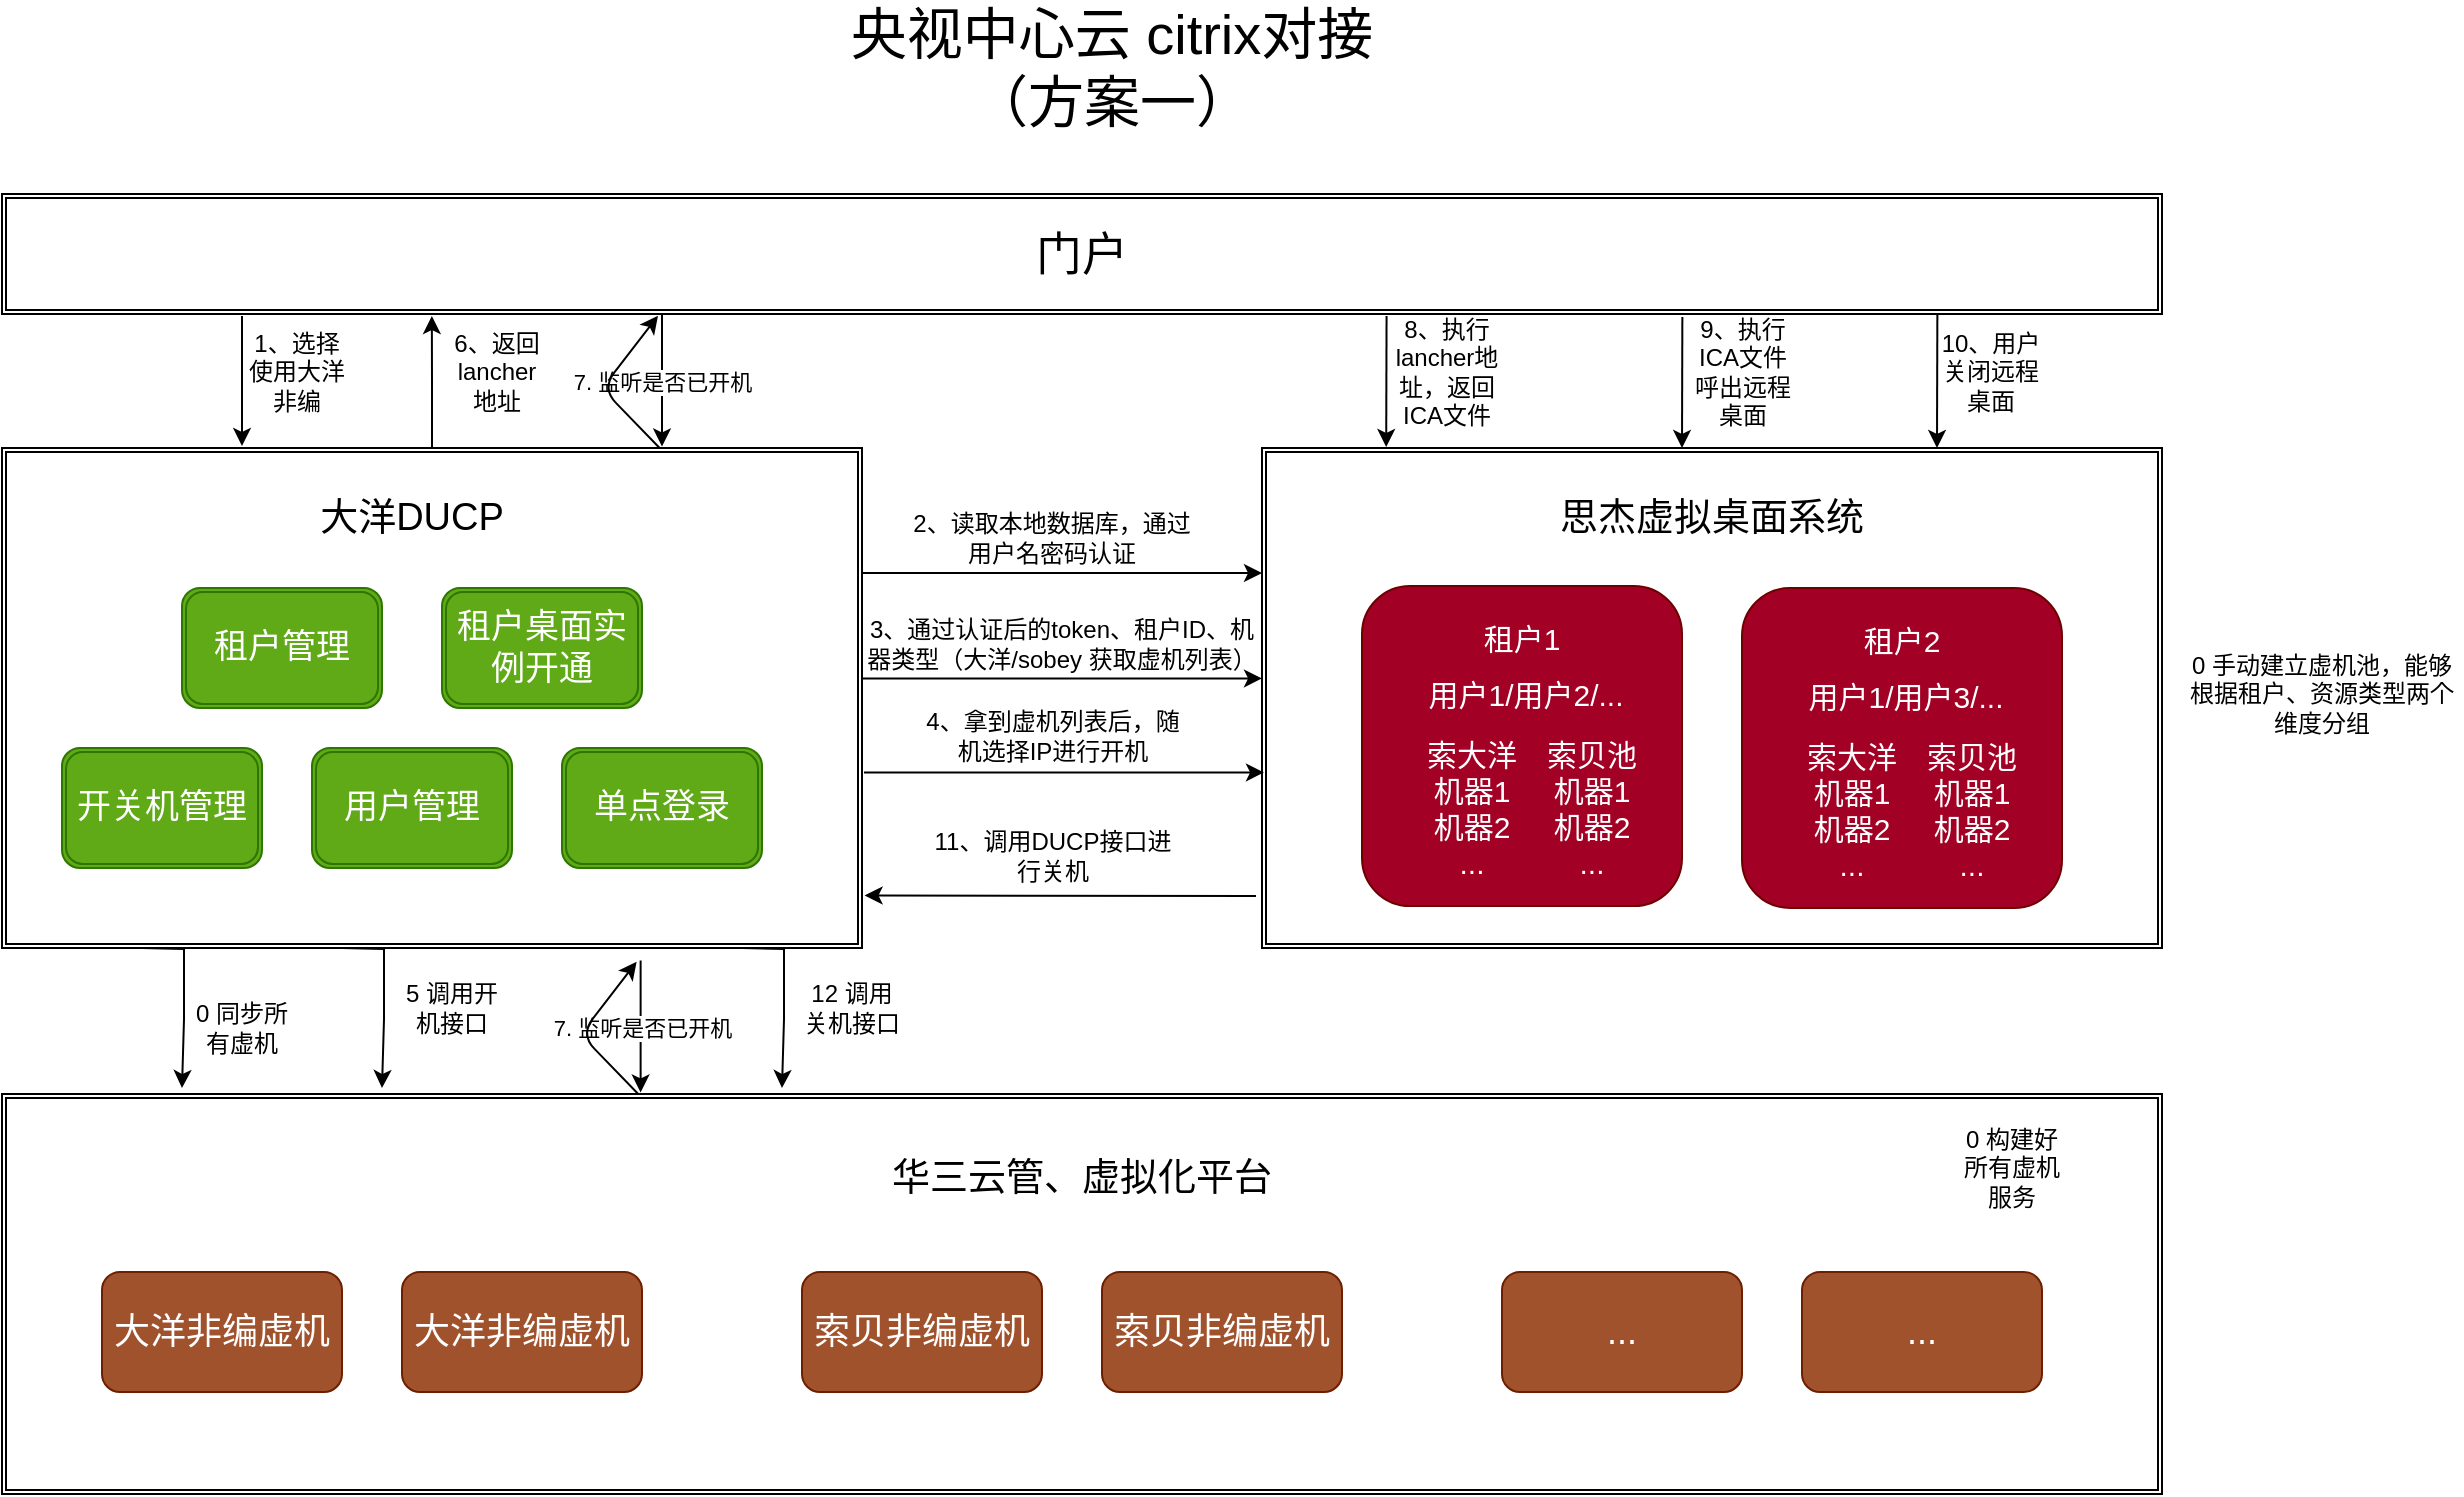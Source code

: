 <mxfile version="14.6.11" type="github">
  <diagram id="6J0EkYuXrjzdtmdDQVmy" name="Page-1">
    <mxGraphModel dx="2249" dy="762" grid="1" gridSize="10" guides="1" tooltips="1" connect="1" arrows="1" fold="1" page="1" pageScale="1" pageWidth="827" pageHeight="1169" math="0" shadow="0">
      <root>
        <mxCell id="0" />
        <mxCell id="1" parent="0" />
        <mxCell id="Baso2W5MAS26ojohNf6Q-1" value="" style="shape=ext;double=1;rounded=0;whiteSpace=wrap;html=1;" parent="1" vertex="1">
          <mxGeometry x="-140" y="683" width="1080" height="200" as="geometry" />
        </mxCell>
        <mxCell id="Baso2W5MAS26ojohNf6Q-4" value="&lt;font style=&quot;font-size: 28px&quot;&gt;央视中心云 citrix对接（方案一）&lt;/font&gt;" style="text;html=1;strokeColor=none;fillColor=none;align=center;verticalAlign=middle;whiteSpace=wrap;rounded=0;" parent="1" vertex="1">
          <mxGeometry x="275" y="140" width="280" height="60" as="geometry" />
        </mxCell>
        <mxCell id="e49Tt7tjA8vdqBDuk1N6-19" style="edgeStyle=orthogonalEdgeStyle;rounded=0;orthogonalLoop=1;jettySize=auto;html=1;exitX=1;exitY=0.25;exitDx=0;exitDy=0;entryX=0;entryY=0.25;entryDx=0;entryDy=0;" edge="1" parent="1" source="e49Tt7tjA8vdqBDuk1N6-2" target="e49Tt7tjA8vdqBDuk1N6-3">
          <mxGeometry relative="1" as="geometry" />
        </mxCell>
        <mxCell id="e49Tt7tjA8vdqBDuk1N6-28" style="edgeStyle=orthogonalEdgeStyle;rounded=0;orthogonalLoop=1;jettySize=auto;html=1;exitX=0.25;exitY=1;exitDx=0;exitDy=0;" edge="1" parent="1">
          <mxGeometry relative="1" as="geometry">
            <mxPoint x="30" y="610" as="sourcePoint" />
            <mxPoint x="50" y="680" as="targetPoint" />
          </mxGeometry>
        </mxCell>
        <mxCell id="e49Tt7tjA8vdqBDuk1N6-56" style="edgeStyle=orthogonalEdgeStyle;rounded=0;orthogonalLoop=1;jettySize=auto;html=1;exitX=0.5;exitY=0;exitDx=0;exitDy=0;entryX=0.199;entryY=1.017;entryDx=0;entryDy=0;entryPerimeter=0;" edge="1" parent="1" source="e49Tt7tjA8vdqBDuk1N6-2" target="e49Tt7tjA8vdqBDuk1N6-4">
          <mxGeometry relative="1" as="geometry" />
        </mxCell>
        <mxCell id="e49Tt7tjA8vdqBDuk1N6-2" value="" style="shape=ext;double=1;rounded=0;whiteSpace=wrap;html=1;" vertex="1" parent="1">
          <mxGeometry x="-140" y="360" width="430" height="250" as="geometry" />
        </mxCell>
        <mxCell id="e49Tt7tjA8vdqBDuk1N6-3" value="" style="shape=ext;double=1;rounded=0;whiteSpace=wrap;html=1;" vertex="1" parent="1">
          <mxGeometry x="490" y="360" width="450" height="250" as="geometry" />
        </mxCell>
        <mxCell id="e49Tt7tjA8vdqBDuk1N6-4" value="&lt;font style=&quot;font-size: 23px&quot;&gt;门&lt;span style=&quot;color: rgba(0 , 0 , 0 , 0) ; font-family: monospace ; font-size: 0px&quot;&gt;%3CmxGraphModel%3E%3Croot%3E%3CmxCell%20id%3D%220%22%2F%3E%3CmxCell%20id%3D%221%22%20parent%3D%220%22%2F%3E%3CmxCell%20id%3D%222%22%20value%3D%22%22%20style%3D%22shape%3Dext%3Bdouble%3D1%3Brounded%3D0%3BwhiteSpace%3Dwrap%3Bhtml%3D1%3B%22%20vertex%3D%221%22%20parent%3D%221%22%3E%3CmxGeometry%20x%3D%22-260%22%20y%3D%22350%22%20width%3D%22360%22%20height%3D%22310%22%20as%3D%22geometry%22%2F%3E%3C%2FmxCell%3E%3C%2Froot%3E%3C%2FmxGraphModel%3E&lt;/span&gt;户&lt;/font&gt;" style="shape=ext;double=1;rounded=0;whiteSpace=wrap;html=1;" vertex="1" parent="1">
          <mxGeometry x="-140" y="233" width="1080" height="60" as="geometry" />
        </mxCell>
        <mxCell id="e49Tt7tjA8vdqBDuk1N6-7" value="&lt;font style=&quot;font-size: 19px&quot;&gt;华三云管、虚拟化平台&lt;/font&gt;" style="text;html=1;strokeColor=none;fillColor=none;align=center;verticalAlign=middle;whiteSpace=wrap;rounded=0;" vertex="1" parent="1">
          <mxGeometry x="265" y="710" width="270" height="30" as="geometry" />
        </mxCell>
        <mxCell id="e49Tt7tjA8vdqBDuk1N6-8" value="&lt;span style=&quot;font-size: 19px&quot;&gt;大洋DUCP&lt;/span&gt;" style="text;html=1;strokeColor=none;fillColor=none;align=center;verticalAlign=middle;whiteSpace=wrap;rounded=0;" vertex="1" parent="1">
          <mxGeometry x="-70" y="380" width="270" height="30" as="geometry" />
        </mxCell>
        <mxCell id="e49Tt7tjA8vdqBDuk1N6-9" value="&lt;span style=&quot;font-size: 19px&quot;&gt;思杰虚拟桌面系统&lt;/span&gt;" style="text;html=1;strokeColor=none;fillColor=none;align=center;verticalAlign=middle;whiteSpace=wrap;rounded=0;" vertex="1" parent="1">
          <mxGeometry x="580" y="380" width="270" height="30" as="geometry" />
        </mxCell>
        <mxCell id="e49Tt7tjA8vdqBDuk1N6-12" value="&lt;font style=&quot;font-size: 18px&quot;&gt;大洋非编虚机&lt;/font&gt;" style="rounded=1;whiteSpace=wrap;html=1;fillColor=#a0522d;strokeColor=#6D1F00;fontColor=#ffffff;" vertex="1" parent="1">
          <mxGeometry x="-90" y="772" width="120" height="60" as="geometry" />
        </mxCell>
        <mxCell id="e49Tt7tjA8vdqBDuk1N6-14" value="&lt;font style=&quot;font-size: 18px&quot;&gt;大洋非编虚机&lt;/font&gt;" style="rounded=1;whiteSpace=wrap;html=1;fillColor=#a0522d;strokeColor=#6D1F00;fontColor=#ffffff;" vertex="1" parent="1">
          <mxGeometry x="60" y="772" width="120" height="60" as="geometry" />
        </mxCell>
        <mxCell id="e49Tt7tjA8vdqBDuk1N6-15" value="&lt;font style=&quot;font-size: 18px&quot;&gt;索贝非编虚机&lt;/font&gt;" style="rounded=1;whiteSpace=wrap;html=1;fillColor=#a0522d;strokeColor=#6D1F00;fontColor=#ffffff;" vertex="1" parent="1">
          <mxGeometry x="260" y="772" width="120" height="60" as="geometry" />
        </mxCell>
        <mxCell id="e49Tt7tjA8vdqBDuk1N6-16" value="&lt;font style=&quot;font-size: 18px&quot;&gt;索贝非编虚机&lt;/font&gt;" style="rounded=1;whiteSpace=wrap;html=1;fillColor=#a0522d;strokeColor=#6D1F00;fontColor=#ffffff;" vertex="1" parent="1">
          <mxGeometry x="410" y="772" width="120" height="60" as="geometry" />
        </mxCell>
        <mxCell id="e49Tt7tjA8vdqBDuk1N6-17" value="&lt;font style=&quot;font-size: 18px&quot;&gt;...&lt;/font&gt;" style="rounded=1;whiteSpace=wrap;html=1;fillColor=#a0522d;strokeColor=#6D1F00;fontColor=#ffffff;" vertex="1" parent="1">
          <mxGeometry x="610" y="772" width="120" height="60" as="geometry" />
        </mxCell>
        <mxCell id="e49Tt7tjA8vdqBDuk1N6-18" value="&lt;font style=&quot;font-size: 18px&quot;&gt;...&lt;/font&gt;" style="rounded=1;whiteSpace=wrap;html=1;fillColor=#a0522d;strokeColor=#6D1F00;fontColor=#ffffff;" vertex="1" parent="1">
          <mxGeometry x="760" y="772" width="120" height="60" as="geometry" />
        </mxCell>
        <mxCell id="e49Tt7tjA8vdqBDuk1N6-21" value="&lt;font style=&quot;font-size: 17px&quot;&gt;租户管理&lt;/font&gt;" style="shape=ext;double=1;rounded=1;whiteSpace=wrap;html=1;fillColor=#60a917;strokeColor=#2D7600;fontColor=#ffffff;" vertex="1" parent="1">
          <mxGeometry x="-50" y="430" width="100" height="60" as="geometry" />
        </mxCell>
        <mxCell id="e49Tt7tjA8vdqBDuk1N6-22" value="&lt;font style=&quot;font-size: 17px&quot;&gt;租户桌面实例开通&lt;/font&gt;" style="shape=ext;double=1;rounded=1;whiteSpace=wrap;html=1;fillColor=#60a917;strokeColor=#2D7600;fontColor=#ffffff;" vertex="1" parent="1">
          <mxGeometry x="80" y="430" width="100" height="60" as="geometry" />
        </mxCell>
        <mxCell id="e49Tt7tjA8vdqBDuk1N6-23" value="&lt;span style=&quot;font-size: 17px&quot;&gt;用户管理&lt;/span&gt;" style="shape=ext;double=1;rounded=1;whiteSpace=wrap;html=1;fillColor=#60a917;strokeColor=#2D7600;fontColor=#ffffff;" vertex="1" parent="1">
          <mxGeometry x="15" y="510" width="100" height="60" as="geometry" />
        </mxCell>
        <mxCell id="e49Tt7tjA8vdqBDuk1N6-24" value="&lt;span style=&quot;font-size: 17px&quot;&gt;开关机管理&lt;/span&gt;" style="shape=ext;double=1;rounded=1;whiteSpace=wrap;html=1;fillColor=#60a917;strokeColor=#2D7600;fontColor=#ffffff;" vertex="1" parent="1">
          <mxGeometry x="-110" y="510" width="100" height="60" as="geometry" />
        </mxCell>
        <mxCell id="e49Tt7tjA8vdqBDuk1N6-25" value="&lt;font style=&quot;font-size: 17px&quot;&gt;单点登录&lt;/font&gt;" style="shape=ext;double=1;rounded=1;whiteSpace=wrap;html=1;fillColor=#60a917;strokeColor=#2D7600;fontColor=#ffffff;" vertex="1" parent="1">
          <mxGeometry x="140" y="510" width="100" height="60" as="geometry" />
        </mxCell>
        <mxCell id="e49Tt7tjA8vdqBDuk1N6-26" value="" style="rounded=1;whiteSpace=wrap;html=1;fillColor=#a20025;strokeColor=#6F0000;fontColor=#ffffff;" vertex="1" parent="1">
          <mxGeometry x="540" y="429" width="160" height="160" as="geometry" />
        </mxCell>
        <mxCell id="e49Tt7tjA8vdqBDuk1N6-29" value="5 调用开机接口" style="text;html=1;strokeColor=none;fillColor=none;align=center;verticalAlign=middle;whiteSpace=wrap;rounded=0;" vertex="1" parent="1">
          <mxGeometry x="60" y="630" width="50" height="20" as="geometry" />
        </mxCell>
        <mxCell id="e49Tt7tjA8vdqBDuk1N6-30" value="&lt;font color=&quot;#ffffff&quot; style=&quot;font-size: 15px&quot;&gt;租户1&lt;/font&gt;" style="text;html=1;strokeColor=none;fillColor=none;align=center;verticalAlign=middle;whiteSpace=wrap;rounded=0;" vertex="1" parent="1">
          <mxGeometry x="550" y="445" width="140" height="20" as="geometry" />
        </mxCell>
        <mxCell id="e49Tt7tjA8vdqBDuk1N6-31" value="&lt;font color=&quot;#ffffff&quot; style=&quot;font-size: 15px&quot;&gt;用户1/用户2/...&lt;br&gt;&lt;/font&gt;" style="text;html=1;align=center;verticalAlign=middle;whiteSpace=wrap;rounded=0;strokeWidth=8;" vertex="1" parent="1">
          <mxGeometry x="554" y="465" width="136" height="35" as="geometry" />
        </mxCell>
        <mxCell id="e49Tt7tjA8vdqBDuk1N6-32" value="&lt;font color=&quot;#ffffff&quot; style=&quot;font-size: 15px&quot;&gt;索贝池&lt;br&gt;机器1&lt;br&gt;机器2&lt;br&gt;...&lt;br&gt;&lt;/font&gt;" style="text;html=1;align=center;verticalAlign=middle;whiteSpace=wrap;rounded=0;strokeWidth=8;" vertex="1" parent="1">
          <mxGeometry x="630" y="495" width="50" height="90" as="geometry" />
        </mxCell>
        <mxCell id="e49Tt7tjA8vdqBDuk1N6-33" value="&lt;font color=&quot;#ffffff&quot; style=&quot;font-size: 15px&quot;&gt;索大洋&lt;br&gt;机器1&lt;br&gt;机器2&lt;br&gt;...&lt;br&gt;&lt;/font&gt;" style="text;html=1;align=center;verticalAlign=middle;whiteSpace=wrap;rounded=0;strokeWidth=8;" vertex="1" parent="1">
          <mxGeometry x="570" y="495" width="50" height="90" as="geometry" />
        </mxCell>
        <mxCell id="e49Tt7tjA8vdqBDuk1N6-35" value="" style="rounded=1;whiteSpace=wrap;html=1;fillColor=#a20025;strokeColor=#6F0000;fontColor=#ffffff;" vertex="1" parent="1">
          <mxGeometry x="730" y="430" width="160" height="160" as="geometry" />
        </mxCell>
        <mxCell id="e49Tt7tjA8vdqBDuk1N6-36" value="&lt;font color=&quot;#ffffff&quot; style=&quot;font-size: 15px&quot;&gt;租户2&lt;/font&gt;" style="text;html=1;strokeColor=none;fillColor=none;align=center;verticalAlign=middle;whiteSpace=wrap;rounded=0;" vertex="1" parent="1">
          <mxGeometry x="740" y="446" width="140" height="20" as="geometry" />
        </mxCell>
        <mxCell id="e49Tt7tjA8vdqBDuk1N6-37" value="&lt;font color=&quot;#ffffff&quot; style=&quot;font-size: 15px&quot;&gt;用户1/用户3/...&lt;br&gt;&lt;/font&gt;" style="text;html=1;align=center;verticalAlign=middle;whiteSpace=wrap;rounded=0;strokeWidth=8;" vertex="1" parent="1">
          <mxGeometry x="744" y="466" width="136" height="35" as="geometry" />
        </mxCell>
        <mxCell id="e49Tt7tjA8vdqBDuk1N6-38" value="&lt;font color=&quot;#ffffff&quot; style=&quot;font-size: 15px&quot;&gt;索贝池&lt;br&gt;机器1&lt;br&gt;机器2&lt;br&gt;...&lt;br&gt;&lt;/font&gt;" style="text;html=1;align=center;verticalAlign=middle;whiteSpace=wrap;rounded=0;strokeWidth=8;" vertex="1" parent="1">
          <mxGeometry x="820" y="496" width="50" height="90" as="geometry" />
        </mxCell>
        <mxCell id="e49Tt7tjA8vdqBDuk1N6-39" value="&lt;font color=&quot;#ffffff&quot; style=&quot;font-size: 15px&quot;&gt;索大洋&lt;br&gt;机器1&lt;br&gt;机器2&lt;br&gt;...&lt;br&gt;&lt;/font&gt;" style="text;html=1;align=center;verticalAlign=middle;whiteSpace=wrap;rounded=0;strokeWidth=8;" vertex="1" parent="1">
          <mxGeometry x="760" y="496" width="50" height="90" as="geometry" />
        </mxCell>
        <mxCell id="e49Tt7tjA8vdqBDuk1N6-40" value="2、读取本地数据库，通过用户名密码认证" style="text;html=1;strokeColor=none;fillColor=none;align=center;verticalAlign=middle;whiteSpace=wrap;rounded=0;" vertex="1" parent="1">
          <mxGeometry x="310" y="395" width="150" height="20" as="geometry" />
        </mxCell>
        <mxCell id="e49Tt7tjA8vdqBDuk1N6-42" style="edgeStyle=orthogonalEdgeStyle;rounded=0;orthogonalLoop=1;jettySize=auto;html=1;exitX=1;exitY=0.25;exitDx=0;exitDy=0;entryX=0;entryY=0.25;entryDx=0;entryDy=0;" edge="1" parent="1">
          <mxGeometry relative="1" as="geometry">
            <mxPoint x="290" y="475.21" as="sourcePoint" />
            <mxPoint x="490" y="475.21" as="targetPoint" />
          </mxGeometry>
        </mxCell>
        <mxCell id="e49Tt7tjA8vdqBDuk1N6-43" value="3、通过认证后的token、租户ID、机器类型（大洋/sobey 获取虚机列表）" style="text;html=1;strokeColor=none;fillColor=none;align=center;verticalAlign=middle;whiteSpace=wrap;rounded=0;" vertex="1" parent="1">
          <mxGeometry x="290" y="445" width="200" height="25" as="geometry" />
        </mxCell>
        <mxCell id="e49Tt7tjA8vdqBDuk1N6-45" value="" style="endArrow=classic;html=1;" edge="1" parent="1">
          <mxGeometry width="50" height="50" relative="1" as="geometry">
            <mxPoint x="-20" y="294" as="sourcePoint" />
            <mxPoint x="-20" y="359" as="targetPoint" />
          </mxGeometry>
        </mxCell>
        <mxCell id="e49Tt7tjA8vdqBDuk1N6-47" value="1、选择使用大洋非编" style="text;html=1;strokeColor=none;fillColor=none;align=center;verticalAlign=middle;whiteSpace=wrap;rounded=0;" vertex="1" parent="1">
          <mxGeometry x="-20" y="293" width="55" height="57" as="geometry" />
        </mxCell>
        <mxCell id="e49Tt7tjA8vdqBDuk1N6-50" value="" style="endArrow=classic;html=1;" edge="1" parent="1">
          <mxGeometry relative="1" as="geometry">
            <mxPoint x="190" y="293.25" as="sourcePoint" />
            <mxPoint x="190" y="359.25" as="targetPoint" />
          </mxGeometry>
        </mxCell>
        <mxCell id="e49Tt7tjA8vdqBDuk1N6-51" value="7. 监听是否已开机" style="edgeLabel;resizable=0;html=1;align=center;verticalAlign=middle;" connectable="0" vertex="1" parent="e49Tt7tjA8vdqBDuk1N6-50">
          <mxGeometry relative="1" as="geometry" />
        </mxCell>
        <mxCell id="e49Tt7tjA8vdqBDuk1N6-52" value="" style="endArrow=classic;html=1;exitX=0.567;exitY=-0.001;exitDx=0;exitDy=0;exitPerimeter=0;entryX=0.225;entryY=1.011;entryDx=0;entryDy=0;entryPerimeter=0;" edge="1" parent="1">
          <mxGeometry width="50" height="50" relative="1" as="geometry">
            <mxPoint x="188.81" y="360.0" as="sourcePoint" />
            <mxPoint x="188" y="293.91" as="targetPoint" />
            <Array as="points">
              <mxPoint x="160" y="330.25" />
            </Array>
          </mxGeometry>
        </mxCell>
        <mxCell id="e49Tt7tjA8vdqBDuk1N6-53" style="edgeStyle=orthogonalEdgeStyle;rounded=0;orthogonalLoop=1;jettySize=auto;html=1;exitX=1;exitY=0.25;exitDx=0;exitDy=0;entryX=0;entryY=0.25;entryDx=0;entryDy=0;" edge="1" parent="1">
          <mxGeometry relative="1" as="geometry">
            <mxPoint x="291" y="522.21" as="sourcePoint" />
            <mxPoint x="491" y="522.21" as="targetPoint" />
          </mxGeometry>
        </mxCell>
        <mxCell id="e49Tt7tjA8vdqBDuk1N6-54" value="4、拿到虚机列表后，随机选择IP进行开机" style="text;html=1;strokeColor=none;fillColor=none;align=center;verticalAlign=middle;whiteSpace=wrap;rounded=0;" vertex="1" parent="1">
          <mxGeometry x="320.5" y="490" width="129" height="28" as="geometry" />
        </mxCell>
        <mxCell id="e49Tt7tjA8vdqBDuk1N6-57" value="6、返回lancher 地址" style="text;html=1;strokeColor=none;fillColor=none;align=center;verticalAlign=middle;whiteSpace=wrap;rounded=0;" vertex="1" parent="1">
          <mxGeometry x="80" y="293" width="55" height="57" as="geometry" />
        </mxCell>
        <mxCell id="e49Tt7tjA8vdqBDuk1N6-58" value="" style="endArrow=classic;html=1;" edge="1" parent="1">
          <mxGeometry relative="1" as="geometry">
            <mxPoint x="179.31" y="616.25" as="sourcePoint" />
            <mxPoint x="179.31" y="682.25" as="targetPoint" />
          </mxGeometry>
        </mxCell>
        <mxCell id="e49Tt7tjA8vdqBDuk1N6-59" value="7. 监听是否已开机" style="edgeLabel;resizable=0;html=1;align=center;verticalAlign=middle;" connectable="0" vertex="1" parent="e49Tt7tjA8vdqBDuk1N6-58">
          <mxGeometry relative="1" as="geometry" />
        </mxCell>
        <mxCell id="e49Tt7tjA8vdqBDuk1N6-60" value="" style="endArrow=classic;html=1;exitX=0.567;exitY=-0.001;exitDx=0;exitDy=0;exitPerimeter=0;entryX=0.225;entryY=1.011;entryDx=0;entryDy=0;entryPerimeter=0;" edge="1" parent="1">
          <mxGeometry width="50" height="50" relative="1" as="geometry">
            <mxPoint x="178.12" y="683.0" as="sourcePoint" />
            <mxPoint x="177.31" y="616.91" as="targetPoint" />
            <Array as="points">
              <mxPoint x="149.31" y="653.25" />
            </Array>
          </mxGeometry>
        </mxCell>
        <mxCell id="e49Tt7tjA8vdqBDuk1N6-62" value="" style="endArrow=classic;html=1;exitX=0.641;exitY=1.017;exitDx=0;exitDy=0;exitPerimeter=0;entryX=0.138;entryY=-0.002;entryDx=0;entryDy=0;entryPerimeter=0;" edge="1" parent="1" source="e49Tt7tjA8vdqBDuk1N6-4" target="e49Tt7tjA8vdqBDuk1N6-3">
          <mxGeometry width="50" height="50" relative="1" as="geometry">
            <mxPoint x="449.5" y="370" as="sourcePoint" />
            <mxPoint x="499.5" y="320" as="targetPoint" />
          </mxGeometry>
        </mxCell>
        <mxCell id="e49Tt7tjA8vdqBDuk1N6-64" value="8、执行lancher地址，返回ICA文件" style="text;html=1;strokeColor=none;fillColor=none;align=center;verticalAlign=middle;whiteSpace=wrap;rounded=0;" vertex="1" parent="1">
          <mxGeometry x="555" y="293" width="55" height="57" as="geometry" />
        </mxCell>
        <mxCell id="e49Tt7tjA8vdqBDuk1N6-65" value="" style="endArrow=classic;html=1;exitX=0.641;exitY=1.017;exitDx=0;exitDy=0;exitPerimeter=0;entryX=0.138;entryY=-0.002;entryDx=0;entryDy=0;entryPerimeter=0;" edge="1" parent="1">
          <mxGeometry width="50" height="50" relative="1" as="geometry">
            <mxPoint x="700.18" y="294.52" as="sourcePoint" />
            <mxPoint x="700.0" y="360.0" as="targetPoint" />
          </mxGeometry>
        </mxCell>
        <mxCell id="e49Tt7tjA8vdqBDuk1N6-66" value="9、执行ICA文件呼出远程桌面" style="text;html=1;strokeColor=none;fillColor=none;align=center;verticalAlign=middle;whiteSpace=wrap;rounded=0;" vertex="1" parent="1">
          <mxGeometry x="702.9" y="293.5" width="55" height="57" as="geometry" />
        </mxCell>
        <mxCell id="e49Tt7tjA8vdqBDuk1N6-67" style="edgeStyle=orthogonalEdgeStyle;rounded=0;orthogonalLoop=1;jettySize=auto;html=1;exitX=0.25;exitY=1;exitDx=0;exitDy=0;" edge="1" parent="1">
          <mxGeometry relative="1" as="geometry">
            <mxPoint x="-70" y="610" as="sourcePoint" />
            <mxPoint x="-50" y="680" as="targetPoint" />
          </mxGeometry>
        </mxCell>
        <mxCell id="e49Tt7tjA8vdqBDuk1N6-68" value="0 同步所有虚机" style="text;html=1;strokeColor=none;fillColor=none;align=center;verticalAlign=middle;whiteSpace=wrap;rounded=0;" vertex="1" parent="1">
          <mxGeometry x="-45" y="640" width="50" height="20" as="geometry" />
        </mxCell>
        <mxCell id="e49Tt7tjA8vdqBDuk1N6-69" value="0 构建好所有虚机服务" style="text;html=1;strokeColor=none;fillColor=none;align=center;verticalAlign=middle;whiteSpace=wrap;rounded=0;" vertex="1" parent="1">
          <mxGeometry x="840" y="710" width="50" height="20" as="geometry" />
        </mxCell>
        <mxCell id="e49Tt7tjA8vdqBDuk1N6-70" value="0 手动建立虚机池，能够根据租户、资源类型两个维度分组" style="text;html=1;strokeColor=none;fillColor=none;align=center;verticalAlign=middle;whiteSpace=wrap;rounded=0;" vertex="1" parent="1">
          <mxGeometry x="950" y="447.5" width="140" height="70" as="geometry" />
        </mxCell>
        <mxCell id="e49Tt7tjA8vdqBDuk1N6-71" value="" style="endArrow=classic;html=1;entryX=1.003;entryY=0.927;entryDx=0;entryDy=0;entryPerimeter=0;" edge="1" parent="1">
          <mxGeometry width="50" height="50" relative="1" as="geometry">
            <mxPoint x="487" y="584" as="sourcePoint" />
            <mxPoint x="291.29" y="583.75" as="targetPoint" />
          </mxGeometry>
        </mxCell>
        <mxCell id="e49Tt7tjA8vdqBDuk1N6-72" value="" style="endArrow=classic;html=1;exitX=0.896;exitY=1.007;exitDx=0;exitDy=0;exitPerimeter=0;entryX=0.75;entryY=0;entryDx=0;entryDy=0;" edge="1" parent="1" source="e49Tt7tjA8vdqBDuk1N6-4" target="e49Tt7tjA8vdqBDuk1N6-3">
          <mxGeometry width="50" height="50" relative="1" as="geometry">
            <mxPoint x="1000" y="350" as="sourcePoint" />
            <mxPoint x="1050" y="300" as="targetPoint" />
          </mxGeometry>
        </mxCell>
        <mxCell id="e49Tt7tjA8vdqBDuk1N6-73" value="10、用户关闭远程桌面" style="text;html=1;strokeColor=none;fillColor=none;align=center;verticalAlign=middle;whiteSpace=wrap;rounded=0;" vertex="1" parent="1">
          <mxGeometry x="827" y="293.5" width="55" height="57" as="geometry" />
        </mxCell>
        <mxCell id="e49Tt7tjA8vdqBDuk1N6-74" value="11、调用DUCP接口进行关机" style="text;html=1;strokeColor=none;fillColor=none;align=center;verticalAlign=middle;whiteSpace=wrap;rounded=0;" vertex="1" parent="1">
          <mxGeometry x="320.5" y="550" width="129" height="28" as="geometry" />
        </mxCell>
        <mxCell id="e49Tt7tjA8vdqBDuk1N6-75" style="edgeStyle=orthogonalEdgeStyle;rounded=0;orthogonalLoop=1;jettySize=auto;html=1;exitX=0.25;exitY=1;exitDx=0;exitDy=0;" edge="1" parent="1">
          <mxGeometry relative="1" as="geometry">
            <mxPoint x="230.0" y="610" as="sourcePoint" />
            <mxPoint x="250" y="680" as="targetPoint" />
          </mxGeometry>
        </mxCell>
        <mxCell id="e49Tt7tjA8vdqBDuk1N6-76" value="12 调用关机接口" style="text;html=1;strokeColor=none;fillColor=none;align=center;verticalAlign=middle;whiteSpace=wrap;rounded=0;" vertex="1" parent="1">
          <mxGeometry x="260" y="630" width="50" height="20" as="geometry" />
        </mxCell>
      </root>
    </mxGraphModel>
  </diagram>
</mxfile>
